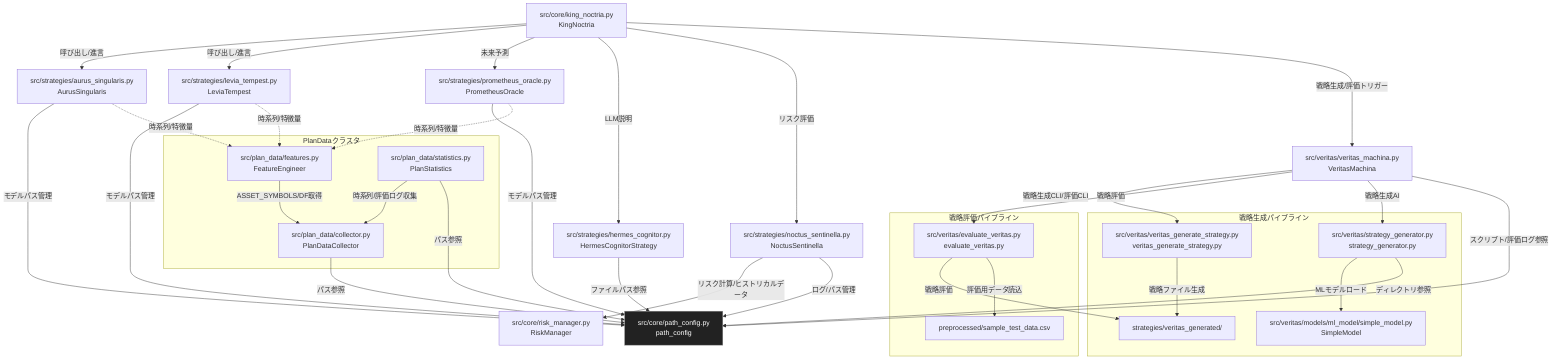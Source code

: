 flowchart TD

%% --- 統治AI・五臣クラスタ ---
    KN[src/core/king_noctria.py<br>KingNoctria]
    VM[src/veritas/veritas_machina.py<br>VeritasMachina]
    PRM[src/strategies/prometheus_oracle.py<br>PrometheusOracle]
    ARS[src/strategies/aurus_singularis.py<br>AurusSingularis]
    LEV[src/strategies/levia_tempest.py<br>LeviaTempest]
    NOC[src/strategies/noctus_sentinella.py<br>NoctusSentinella]
    HER[src/strategies/hermes_cognitor.py<br>HermesCognitorStrategy]

    KN -- "呼び出し/進言" --> ARS
    KN -- "呼び出し/進言" --> LEV
    KN -- "未来予測" --> PRM
    KN -- "LLM説明" --> HER
    KN -- "リスク評価" --> NOC
    KN -- "戦略生成/評価トリガー" --> VM

%% --- Veritasクラスタ ---
    VM -- "戦略生成CLI/評価CLI" --> VGS[src/veritas/veritas_generate_strategy.py<br>veritas_generate_strategy.py]
    VM -- "戦略評価" --> VEV[src/veritas/evaluate_veritas.py<br>evaluate_veritas.py]
    VM -- "戦略生成AI" --> SGEN[src/veritas/strategy_generator.py<br>strategy_generator.py]
    SGEN -- "MLモデルロード" --> SMM[src/veritas/models/ml_model/simple_model.py<br>SimpleModel]
    VGS -- "戦略ファイル生成" --> VGD[strategies/veritas_generated/]
    VEV -- "戦略評価" --> VGD
    VEV -- "評価用データ読込" --> DCSV[preprocessed/sample_test_data.csv]

%% --- PlanData/統計クラスタ ---
    subgraph PlanDataクラスタ
        PDC[src/plan_data/collector.py<br>PlanDataCollector]
        PFE[src/plan_data/features.py<br>FeatureEngineer]
        PST[src/plan_data/statistics.py<br>PlanStatistics]
    end

    PFE -- "ASSET_SYMBOLS/DF取得" --> PDC
    PST -- "時系列/評価ログ収集" --> PDC

%% --- リスク管理・依存 ---
    NOC -- "リスク計算/ヒストリカルデータ" --> RM[src/core/risk_manager.py<br>RiskManager]

%% --- 共通パス管理 ---
    classDef sysclass fill:#222,stroke:#888,stroke-width:1px,color:#fff
    PCFG[src/core/path_config.py<br>path_config]
    class PCFG sysclass
    ARS -- "モデルパス管理" --> PCFG
    PRM -- "モデルパス管理" --> PCFG
    LEV -- "モデルパス管理" --> PCFG
    NOC -- "ログ/パス管理" --> PCFG
    HER -- "ファイルパス参照" --> PCFG
    VM -- "スクリプト/評価ログ参照" --> PCFG
    SGEN -- "ディレクトリ参照" --> PCFG
    PDC -- "パス参照" --> PCFG
    PST -- "パス参照" --> PCFG

%% --- 五臣 ↔ PlanData 統計/特徴量連携例（省略可）---
    ARS -. "時系列/特徴量" .-> PFE
    LEV -. "時系列/特徴量" .-> PFE
    PRM -. "時系列/特徴量" .-> PFE

%% --- GUI/PDCAサマリー/API等への拡張可（省略中） ---

%% --- 補足 ---
    subgraph 戦略生成パイプライン
        VGS
        SGEN
        SMM
        VGD
    end
    subgraph 戦略評価パイプライン
        VEV
        VGD
        DCSV
    end

%% --- 説明 ---
%% KN: 王Noctriaの中枢
%% VM: 戦略評価AI（Veritas）
%% PRM/ARS/LEV/NOC/HER: 五臣AI
%% PlanData: 市場・ニュース・マクロ・イベントデータ収集＆特徴量生成＆統計